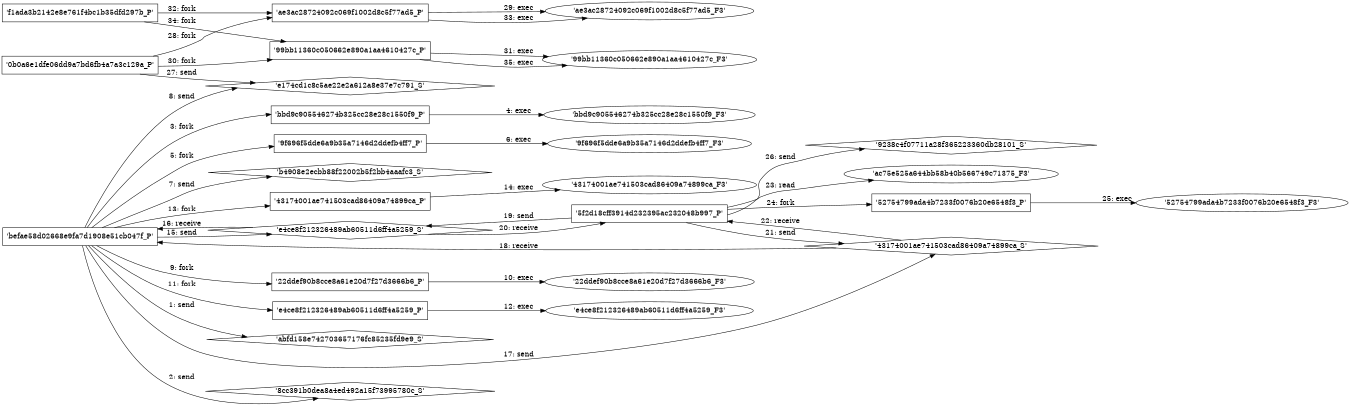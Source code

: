 digraph "D:\Learning\Paper\apt\基于CTI的攻击预警\Dataset\攻击图\ASGfromALLCTI\Microsoft Patch Tuesday for April 2015 11 Bulletins Released.dot" {
rankdir="LR"
size="9"
fixedsize="false"
splines="true"
nodesep=0.3
ranksep=0
fontsize=10
overlap="scalexy"
engine= "neato"
	"'abfd158e742703657176fc85235fd9e9_S'" [node_type=Socket shape=diamond]
	"'befae58d02668e9fa7d1908e51cb047f_P'" [node_type=Process shape=box]
	"'befae58d02668e9fa7d1908e51cb047f_P'" -> "'abfd158e742703657176fc85235fd9e9_S'" [label="1: send"]
	"'8cc391b0dea8a4ed492a15f73995780c_S'" [node_type=Socket shape=diamond]
	"'befae58d02668e9fa7d1908e51cb047f_P'" [node_type=Process shape=box]
	"'befae58d02668e9fa7d1908e51cb047f_P'" -> "'8cc391b0dea8a4ed492a15f73995780c_S'" [label="2: send"]
	"'befae58d02668e9fa7d1908e51cb047f_P'" [node_type=Process shape=box]
	"'bbd9c905546274b325cc28e28c1550f9_P'" [node_type=Process shape=box]
	"'befae58d02668e9fa7d1908e51cb047f_P'" -> "'bbd9c905546274b325cc28e28c1550f9_P'" [label="3: fork"]
	"'bbd9c905546274b325cc28e28c1550f9_P'" [node_type=Process shape=box]
	"'bbd9c905546274b325cc28e28c1550f9_F3'" [node_type=File shape=ellipse]
	"'bbd9c905546274b325cc28e28c1550f9_P'" -> "'bbd9c905546274b325cc28e28c1550f9_F3'" [label="4: exec"]
	"'befae58d02668e9fa7d1908e51cb047f_P'" [node_type=Process shape=box]
	"'9f696f5dde6a9b35a7146d2ddefb4ff7_P'" [node_type=Process shape=box]
	"'befae58d02668e9fa7d1908e51cb047f_P'" -> "'9f696f5dde6a9b35a7146d2ddefb4ff7_P'" [label="5: fork"]
	"'9f696f5dde6a9b35a7146d2ddefb4ff7_P'" [node_type=Process shape=box]
	"'9f696f5dde6a9b35a7146d2ddefb4ff7_F3'" [node_type=File shape=ellipse]
	"'9f696f5dde6a9b35a7146d2ddefb4ff7_P'" -> "'9f696f5dde6a9b35a7146d2ddefb4ff7_F3'" [label="6: exec"]
	"'b4908e2ecbb88f22002b5f2bb4aaafc3_S'" [node_type=Socket shape=diamond]
	"'befae58d02668e9fa7d1908e51cb047f_P'" [node_type=Process shape=box]
	"'befae58d02668e9fa7d1908e51cb047f_P'" -> "'b4908e2ecbb88f22002b5f2bb4aaafc3_S'" [label="7: send"]
	"'e174cd1c8c5ae22e2a612a8e37e7c791_S'" [node_type=Socket shape=diamond]
	"'befae58d02668e9fa7d1908e51cb047f_P'" [node_type=Process shape=box]
	"'befae58d02668e9fa7d1908e51cb047f_P'" -> "'e174cd1c8c5ae22e2a612a8e37e7c791_S'" [label="8: send"]
	"'befae58d02668e9fa7d1908e51cb047f_P'" [node_type=Process shape=box]
	"'22ddef90b8cce8a61e20d7f27d3666b6_P'" [node_type=Process shape=box]
	"'befae58d02668e9fa7d1908e51cb047f_P'" -> "'22ddef90b8cce8a61e20d7f27d3666b6_P'" [label="9: fork"]
	"'22ddef90b8cce8a61e20d7f27d3666b6_P'" [node_type=Process shape=box]
	"'22ddef90b8cce8a61e20d7f27d3666b6_F3'" [node_type=File shape=ellipse]
	"'22ddef90b8cce8a61e20d7f27d3666b6_P'" -> "'22ddef90b8cce8a61e20d7f27d3666b6_F3'" [label="10: exec"]
	"'befae58d02668e9fa7d1908e51cb047f_P'" [node_type=Process shape=box]
	"'e4ce8f212326489ab60511d6ff4a5259_P'" [node_type=Process shape=box]
	"'befae58d02668e9fa7d1908e51cb047f_P'" -> "'e4ce8f212326489ab60511d6ff4a5259_P'" [label="11: fork"]
	"'e4ce8f212326489ab60511d6ff4a5259_P'" [node_type=Process shape=box]
	"'e4ce8f212326489ab60511d6ff4a5259_F3'" [node_type=File shape=ellipse]
	"'e4ce8f212326489ab60511d6ff4a5259_P'" -> "'e4ce8f212326489ab60511d6ff4a5259_F3'" [label="12: exec"]
	"'befae58d02668e9fa7d1908e51cb047f_P'" [node_type=Process shape=box]
	"'43174001ae741503cad86409a74899ca_P'" [node_type=Process shape=box]
	"'befae58d02668e9fa7d1908e51cb047f_P'" -> "'43174001ae741503cad86409a74899ca_P'" [label="13: fork"]
	"'43174001ae741503cad86409a74899ca_P'" [node_type=Process shape=box]
	"'43174001ae741503cad86409a74899ca_F3'" [node_type=File shape=ellipse]
	"'43174001ae741503cad86409a74899ca_P'" -> "'43174001ae741503cad86409a74899ca_F3'" [label="14: exec"]
	"'e4ce8f212326489ab60511d6ff4a5259_S'" [node_type=Socket shape=diamond]
	"'befae58d02668e9fa7d1908e51cb047f_P'" [node_type=Process shape=box]
	"'befae58d02668e9fa7d1908e51cb047f_P'" -> "'e4ce8f212326489ab60511d6ff4a5259_S'" [label="15: send"]
	"'e4ce8f212326489ab60511d6ff4a5259_S'" -> "'befae58d02668e9fa7d1908e51cb047f_P'" [label="16: receive"]
	"'43174001ae741503cad86409a74899ca_S'" [node_type=Socket shape=diamond]
	"'befae58d02668e9fa7d1908e51cb047f_P'" [node_type=Process shape=box]
	"'befae58d02668e9fa7d1908e51cb047f_P'" -> "'43174001ae741503cad86409a74899ca_S'" [label="17: send"]
	"'43174001ae741503cad86409a74899ca_S'" -> "'befae58d02668e9fa7d1908e51cb047f_P'" [label="18: receive"]
	"'e4ce8f212326489ab60511d6ff4a5259_S'" [node_type=Socket shape=diamond]
	"'5f2d18cff3914d232395ac232048b997_P'" [node_type=Process shape=box]
	"'5f2d18cff3914d232395ac232048b997_P'" -> "'e4ce8f212326489ab60511d6ff4a5259_S'" [label="19: send"]
	"'e4ce8f212326489ab60511d6ff4a5259_S'" -> "'5f2d18cff3914d232395ac232048b997_P'" [label="20: receive"]
	"'43174001ae741503cad86409a74899ca_S'" [node_type=Socket shape=diamond]
	"'5f2d18cff3914d232395ac232048b997_P'" [node_type=Process shape=box]
	"'5f2d18cff3914d232395ac232048b997_P'" -> "'43174001ae741503cad86409a74899ca_S'" [label="21: send"]
	"'43174001ae741503cad86409a74899ca_S'" -> "'5f2d18cff3914d232395ac232048b997_P'" [label="22: receive"]
	"'ac75e525a644bb58b40b566749c71375_F3'" [node_type=file shape=ellipse]
	"'5f2d18cff3914d232395ac232048b997_P'" [node_type=Process shape=box]
	"'5f2d18cff3914d232395ac232048b997_P'" -> "'ac75e525a644bb58b40b566749c71375_F3'" [label="23: read"]
	"'5f2d18cff3914d232395ac232048b997_P'" [node_type=Process shape=box]
	"'52754799ada4b7233f0076b20e6548f3_P'" [node_type=Process shape=box]
	"'5f2d18cff3914d232395ac232048b997_P'" -> "'52754799ada4b7233f0076b20e6548f3_P'" [label="24: fork"]
	"'52754799ada4b7233f0076b20e6548f3_P'" [node_type=Process shape=box]
	"'52754799ada4b7233f0076b20e6548f3_F3'" [node_type=File shape=ellipse]
	"'52754799ada4b7233f0076b20e6548f3_P'" -> "'52754799ada4b7233f0076b20e6548f3_F3'" [label="25: exec"]
	"'9238c4f07711a28f365223360db28101_S'" [node_type=Socket shape=diamond]
	"'5f2d18cff3914d232395ac232048b997_P'" [node_type=Process shape=box]
	"'5f2d18cff3914d232395ac232048b997_P'" -> "'9238c4f07711a28f365223360db28101_S'" [label="26: send"]
	"'e174cd1c8c5ae22e2a612a8e37e7c791_S'" [node_type=Socket shape=diamond]
	"'0b0a6e1dfe06dd9a7bd6fb4a7a3c129a_P'" [node_type=Process shape=box]
	"'0b0a6e1dfe06dd9a7bd6fb4a7a3c129a_P'" -> "'e174cd1c8c5ae22e2a612a8e37e7c791_S'" [label="27: send"]
	"'0b0a6e1dfe06dd9a7bd6fb4a7a3c129a_P'" [node_type=Process shape=box]
	"'ae3ac28724092c069f1002d8c5f77ad5_P'" [node_type=Process shape=box]
	"'0b0a6e1dfe06dd9a7bd6fb4a7a3c129a_P'" -> "'ae3ac28724092c069f1002d8c5f77ad5_P'" [label="28: fork"]
	"'ae3ac28724092c069f1002d8c5f77ad5_P'" [node_type=Process shape=box]
	"'ae3ac28724092c069f1002d8c5f77ad5_F3'" [node_type=File shape=ellipse]
	"'ae3ac28724092c069f1002d8c5f77ad5_P'" -> "'ae3ac28724092c069f1002d8c5f77ad5_F3'" [label="29: exec"]
	"'0b0a6e1dfe06dd9a7bd6fb4a7a3c129a_P'" [node_type=Process shape=box]
	"'99bb11360c050662e890a1aa4610427c_P'" [node_type=Process shape=box]
	"'0b0a6e1dfe06dd9a7bd6fb4a7a3c129a_P'" -> "'99bb11360c050662e890a1aa4610427c_P'" [label="30: fork"]
	"'99bb11360c050662e890a1aa4610427c_P'" [node_type=Process shape=box]
	"'99bb11360c050662e890a1aa4610427c_F3'" [node_type=File shape=ellipse]
	"'99bb11360c050662e890a1aa4610427c_P'" -> "'99bb11360c050662e890a1aa4610427c_F3'" [label="31: exec"]
	"'f1ada3b2142e8e761f4bc1b35dfd297b_P'" [node_type=Process shape=box]
	"'ae3ac28724092c069f1002d8c5f77ad5_P'" [node_type=Process shape=box]
	"'f1ada3b2142e8e761f4bc1b35dfd297b_P'" -> "'ae3ac28724092c069f1002d8c5f77ad5_P'" [label="32: fork"]
	"'ae3ac28724092c069f1002d8c5f77ad5_P'" [node_type=Process shape=box]
	"'ae3ac28724092c069f1002d8c5f77ad5_F3'" [node_type=File shape=ellipse]
	"'ae3ac28724092c069f1002d8c5f77ad5_P'" -> "'ae3ac28724092c069f1002d8c5f77ad5_F3'" [label="33: exec"]
	"'f1ada3b2142e8e761f4bc1b35dfd297b_P'" [node_type=Process shape=box]
	"'99bb11360c050662e890a1aa4610427c_P'" [node_type=Process shape=box]
	"'f1ada3b2142e8e761f4bc1b35dfd297b_P'" -> "'99bb11360c050662e890a1aa4610427c_P'" [label="34: fork"]
	"'99bb11360c050662e890a1aa4610427c_P'" [node_type=Process shape=box]
	"'99bb11360c050662e890a1aa4610427c_F3'" [node_type=File shape=ellipse]
	"'99bb11360c050662e890a1aa4610427c_P'" -> "'99bb11360c050662e890a1aa4610427c_F3'" [label="35: exec"]
}
